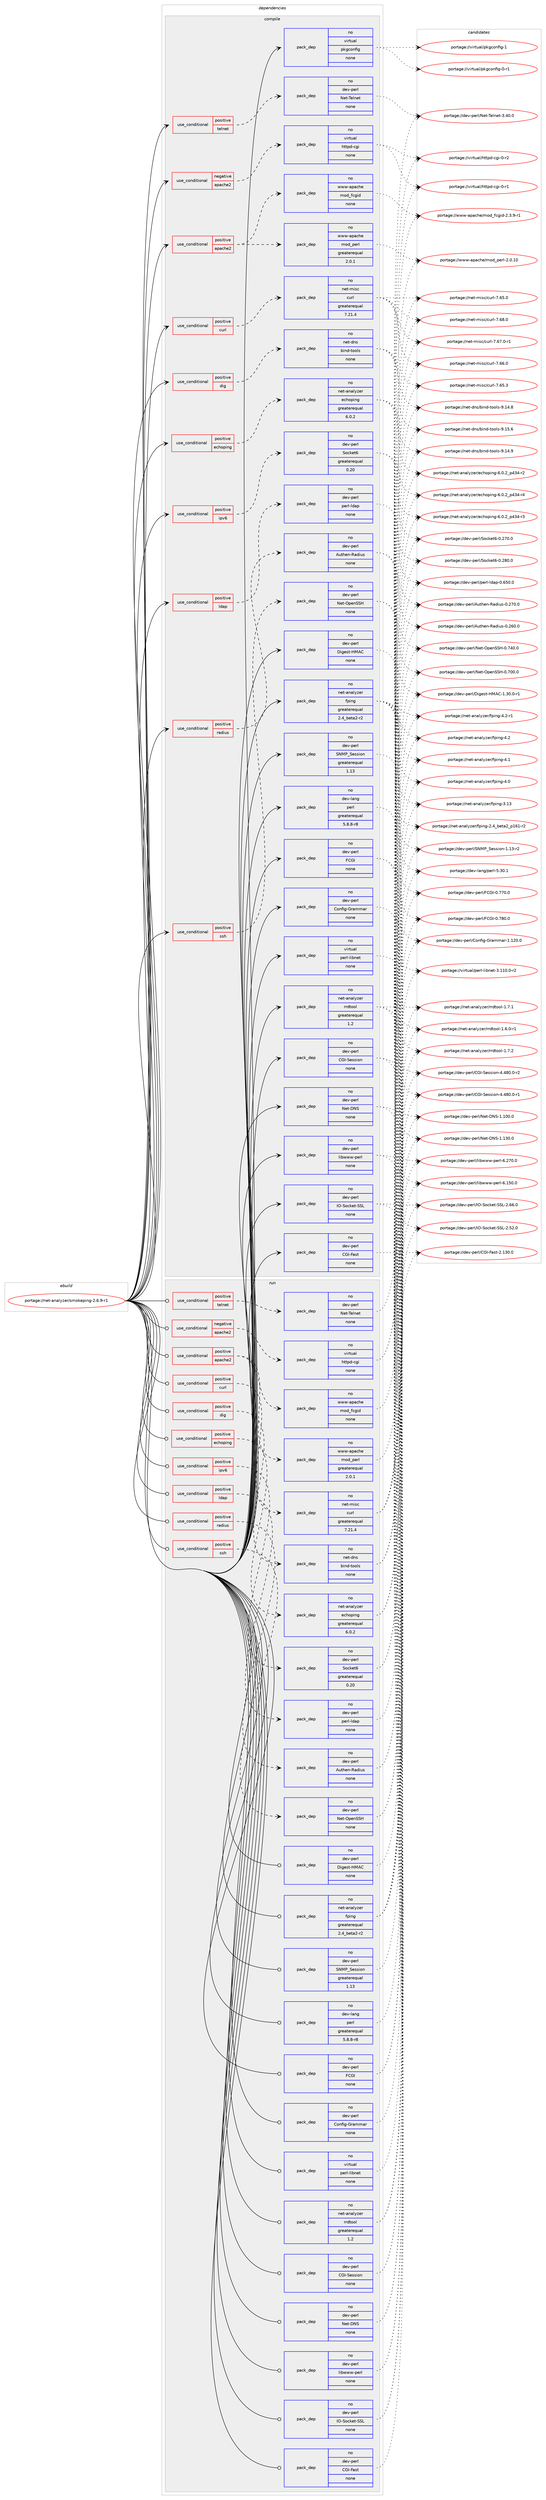 digraph prolog {

# *************
# Graph options
# *************

newrank=true;
concentrate=true;
compound=true;
graph [rankdir=LR,fontname=Helvetica,fontsize=10,ranksep=1.5];#, ranksep=2.5, nodesep=0.2];
edge  [arrowhead=vee];
node  [fontname=Helvetica,fontsize=10];

# **********
# The ebuild
# **********

subgraph cluster_leftcol {
color=gray;
rank=same;
label=<<i>ebuild</i>>;
id [label="portage://net-analyzer/smokeping-2.6.9-r1", color=red, width=4, href="../net-analyzer/smokeping-2.6.9-r1.svg"];
}

# ****************
# The dependencies
# ****************

subgraph cluster_midcol {
color=gray;
label=<<i>dependencies</i>>;
subgraph cluster_compile {
fillcolor="#eeeeee";
style=filled;
label=<<i>compile</i>>;
subgraph cond34730 {
dependency154656 [label=<<TABLE BORDER="0" CELLBORDER="1" CELLSPACING="0" CELLPADDING="4"><TR><TD ROWSPAN="3" CELLPADDING="10">use_conditional</TD></TR><TR><TD>negative</TD></TR><TR><TD>apache2</TD></TR></TABLE>>, shape=none, color=red];
subgraph pack117420 {
dependency154657 [label=<<TABLE BORDER="0" CELLBORDER="1" CELLSPACING="0" CELLPADDING="4" WIDTH="220"><TR><TD ROWSPAN="6" CELLPADDING="30">pack_dep</TD></TR><TR><TD WIDTH="110">no</TD></TR><TR><TD>virtual</TD></TR><TR><TD>httpd-cgi</TD></TR><TR><TD>none</TD></TR><TR><TD></TD></TR></TABLE>>, shape=none, color=blue];
}
dependency154656:e -> dependency154657:w [weight=20,style="dashed",arrowhead="vee"];
}
id:e -> dependency154656:w [weight=20,style="solid",arrowhead="vee"];
subgraph cond34731 {
dependency154658 [label=<<TABLE BORDER="0" CELLBORDER="1" CELLSPACING="0" CELLPADDING="4"><TR><TD ROWSPAN="3" CELLPADDING="10">use_conditional</TD></TR><TR><TD>positive</TD></TR><TR><TD>apache2</TD></TR></TABLE>>, shape=none, color=red];
subgraph pack117421 {
dependency154659 [label=<<TABLE BORDER="0" CELLBORDER="1" CELLSPACING="0" CELLPADDING="4" WIDTH="220"><TR><TD ROWSPAN="6" CELLPADDING="30">pack_dep</TD></TR><TR><TD WIDTH="110">no</TD></TR><TR><TD>www-apache</TD></TR><TR><TD>mod_perl</TD></TR><TR><TD>greaterequal</TD></TR><TR><TD>2.0.1</TD></TR></TABLE>>, shape=none, color=blue];
}
dependency154658:e -> dependency154659:w [weight=20,style="dashed",arrowhead="vee"];
subgraph pack117422 {
dependency154660 [label=<<TABLE BORDER="0" CELLBORDER="1" CELLSPACING="0" CELLPADDING="4" WIDTH="220"><TR><TD ROWSPAN="6" CELLPADDING="30">pack_dep</TD></TR><TR><TD WIDTH="110">no</TD></TR><TR><TD>www-apache</TD></TR><TR><TD>mod_fcgid</TD></TR><TR><TD>none</TD></TR><TR><TD></TD></TR></TABLE>>, shape=none, color=blue];
}
dependency154658:e -> dependency154660:w [weight=20,style="dashed",arrowhead="vee"];
}
id:e -> dependency154658:w [weight=20,style="solid",arrowhead="vee"];
subgraph cond34732 {
dependency154661 [label=<<TABLE BORDER="0" CELLBORDER="1" CELLSPACING="0" CELLPADDING="4"><TR><TD ROWSPAN="3" CELLPADDING="10">use_conditional</TD></TR><TR><TD>positive</TD></TR><TR><TD>curl</TD></TR></TABLE>>, shape=none, color=red];
subgraph pack117423 {
dependency154662 [label=<<TABLE BORDER="0" CELLBORDER="1" CELLSPACING="0" CELLPADDING="4" WIDTH="220"><TR><TD ROWSPAN="6" CELLPADDING="30">pack_dep</TD></TR><TR><TD WIDTH="110">no</TD></TR><TR><TD>net-misc</TD></TR><TR><TD>curl</TD></TR><TR><TD>greaterequal</TD></TR><TR><TD>7.21.4</TD></TR></TABLE>>, shape=none, color=blue];
}
dependency154661:e -> dependency154662:w [weight=20,style="dashed",arrowhead="vee"];
}
id:e -> dependency154661:w [weight=20,style="solid",arrowhead="vee"];
subgraph cond34733 {
dependency154663 [label=<<TABLE BORDER="0" CELLBORDER="1" CELLSPACING="0" CELLPADDING="4"><TR><TD ROWSPAN="3" CELLPADDING="10">use_conditional</TD></TR><TR><TD>positive</TD></TR><TR><TD>dig</TD></TR></TABLE>>, shape=none, color=red];
subgraph pack117424 {
dependency154664 [label=<<TABLE BORDER="0" CELLBORDER="1" CELLSPACING="0" CELLPADDING="4" WIDTH="220"><TR><TD ROWSPAN="6" CELLPADDING="30">pack_dep</TD></TR><TR><TD WIDTH="110">no</TD></TR><TR><TD>net-dns</TD></TR><TR><TD>bind-tools</TD></TR><TR><TD>none</TD></TR><TR><TD></TD></TR></TABLE>>, shape=none, color=blue];
}
dependency154663:e -> dependency154664:w [weight=20,style="dashed",arrowhead="vee"];
}
id:e -> dependency154663:w [weight=20,style="solid",arrowhead="vee"];
subgraph cond34734 {
dependency154665 [label=<<TABLE BORDER="0" CELLBORDER="1" CELLSPACING="0" CELLPADDING="4"><TR><TD ROWSPAN="3" CELLPADDING="10">use_conditional</TD></TR><TR><TD>positive</TD></TR><TR><TD>echoping</TD></TR></TABLE>>, shape=none, color=red];
subgraph pack117425 {
dependency154666 [label=<<TABLE BORDER="0" CELLBORDER="1" CELLSPACING="0" CELLPADDING="4" WIDTH="220"><TR><TD ROWSPAN="6" CELLPADDING="30">pack_dep</TD></TR><TR><TD WIDTH="110">no</TD></TR><TR><TD>net-analyzer</TD></TR><TR><TD>echoping</TD></TR><TR><TD>greaterequal</TD></TR><TR><TD>6.0.2</TD></TR></TABLE>>, shape=none, color=blue];
}
dependency154665:e -> dependency154666:w [weight=20,style="dashed",arrowhead="vee"];
}
id:e -> dependency154665:w [weight=20,style="solid",arrowhead="vee"];
subgraph cond34735 {
dependency154667 [label=<<TABLE BORDER="0" CELLBORDER="1" CELLSPACING="0" CELLPADDING="4"><TR><TD ROWSPAN="3" CELLPADDING="10">use_conditional</TD></TR><TR><TD>positive</TD></TR><TR><TD>ipv6</TD></TR></TABLE>>, shape=none, color=red];
subgraph pack117426 {
dependency154668 [label=<<TABLE BORDER="0" CELLBORDER="1" CELLSPACING="0" CELLPADDING="4" WIDTH="220"><TR><TD ROWSPAN="6" CELLPADDING="30">pack_dep</TD></TR><TR><TD WIDTH="110">no</TD></TR><TR><TD>dev-perl</TD></TR><TR><TD>Socket6</TD></TR><TR><TD>greaterequal</TD></TR><TR><TD>0.20</TD></TR></TABLE>>, shape=none, color=blue];
}
dependency154667:e -> dependency154668:w [weight=20,style="dashed",arrowhead="vee"];
}
id:e -> dependency154667:w [weight=20,style="solid",arrowhead="vee"];
subgraph cond34736 {
dependency154669 [label=<<TABLE BORDER="0" CELLBORDER="1" CELLSPACING="0" CELLPADDING="4"><TR><TD ROWSPAN="3" CELLPADDING="10">use_conditional</TD></TR><TR><TD>positive</TD></TR><TR><TD>ldap</TD></TR></TABLE>>, shape=none, color=red];
subgraph pack117427 {
dependency154670 [label=<<TABLE BORDER="0" CELLBORDER="1" CELLSPACING="0" CELLPADDING="4" WIDTH="220"><TR><TD ROWSPAN="6" CELLPADDING="30">pack_dep</TD></TR><TR><TD WIDTH="110">no</TD></TR><TR><TD>dev-perl</TD></TR><TR><TD>perl-ldap</TD></TR><TR><TD>none</TD></TR><TR><TD></TD></TR></TABLE>>, shape=none, color=blue];
}
dependency154669:e -> dependency154670:w [weight=20,style="dashed",arrowhead="vee"];
}
id:e -> dependency154669:w [weight=20,style="solid",arrowhead="vee"];
subgraph cond34737 {
dependency154671 [label=<<TABLE BORDER="0" CELLBORDER="1" CELLSPACING="0" CELLPADDING="4"><TR><TD ROWSPAN="3" CELLPADDING="10">use_conditional</TD></TR><TR><TD>positive</TD></TR><TR><TD>radius</TD></TR></TABLE>>, shape=none, color=red];
subgraph pack117428 {
dependency154672 [label=<<TABLE BORDER="0" CELLBORDER="1" CELLSPACING="0" CELLPADDING="4" WIDTH="220"><TR><TD ROWSPAN="6" CELLPADDING="30">pack_dep</TD></TR><TR><TD WIDTH="110">no</TD></TR><TR><TD>dev-perl</TD></TR><TR><TD>Authen-Radius</TD></TR><TR><TD>none</TD></TR><TR><TD></TD></TR></TABLE>>, shape=none, color=blue];
}
dependency154671:e -> dependency154672:w [weight=20,style="dashed",arrowhead="vee"];
}
id:e -> dependency154671:w [weight=20,style="solid",arrowhead="vee"];
subgraph cond34738 {
dependency154673 [label=<<TABLE BORDER="0" CELLBORDER="1" CELLSPACING="0" CELLPADDING="4"><TR><TD ROWSPAN="3" CELLPADDING="10">use_conditional</TD></TR><TR><TD>positive</TD></TR><TR><TD>ssh</TD></TR></TABLE>>, shape=none, color=red];
subgraph pack117429 {
dependency154674 [label=<<TABLE BORDER="0" CELLBORDER="1" CELLSPACING="0" CELLPADDING="4" WIDTH="220"><TR><TD ROWSPAN="6" CELLPADDING="30">pack_dep</TD></TR><TR><TD WIDTH="110">no</TD></TR><TR><TD>dev-perl</TD></TR><TR><TD>Net-OpenSSH</TD></TR><TR><TD>none</TD></TR><TR><TD></TD></TR></TABLE>>, shape=none, color=blue];
}
dependency154673:e -> dependency154674:w [weight=20,style="dashed",arrowhead="vee"];
}
id:e -> dependency154673:w [weight=20,style="solid",arrowhead="vee"];
subgraph cond34739 {
dependency154675 [label=<<TABLE BORDER="0" CELLBORDER="1" CELLSPACING="0" CELLPADDING="4"><TR><TD ROWSPAN="3" CELLPADDING="10">use_conditional</TD></TR><TR><TD>positive</TD></TR><TR><TD>telnet</TD></TR></TABLE>>, shape=none, color=red];
subgraph pack117430 {
dependency154676 [label=<<TABLE BORDER="0" CELLBORDER="1" CELLSPACING="0" CELLPADDING="4" WIDTH="220"><TR><TD ROWSPAN="6" CELLPADDING="30">pack_dep</TD></TR><TR><TD WIDTH="110">no</TD></TR><TR><TD>dev-perl</TD></TR><TR><TD>Net-Telnet</TD></TR><TR><TD>none</TD></TR><TR><TD></TD></TR></TABLE>>, shape=none, color=blue];
}
dependency154675:e -> dependency154676:w [weight=20,style="dashed",arrowhead="vee"];
}
id:e -> dependency154675:w [weight=20,style="solid",arrowhead="vee"];
subgraph pack117431 {
dependency154677 [label=<<TABLE BORDER="0" CELLBORDER="1" CELLSPACING="0" CELLPADDING="4" WIDTH="220"><TR><TD ROWSPAN="6" CELLPADDING="30">pack_dep</TD></TR><TR><TD WIDTH="110">no</TD></TR><TR><TD>dev-lang</TD></TR><TR><TD>perl</TD></TR><TR><TD>greaterequal</TD></TR><TR><TD>5.8.8-r8</TD></TR></TABLE>>, shape=none, color=blue];
}
id:e -> dependency154677:w [weight=20,style="solid",arrowhead="vee"];
subgraph pack117432 {
dependency154678 [label=<<TABLE BORDER="0" CELLBORDER="1" CELLSPACING="0" CELLPADDING="4" WIDTH="220"><TR><TD ROWSPAN="6" CELLPADDING="30">pack_dep</TD></TR><TR><TD WIDTH="110">no</TD></TR><TR><TD>dev-perl</TD></TR><TR><TD>CGI-Fast</TD></TR><TR><TD>none</TD></TR><TR><TD></TD></TR></TABLE>>, shape=none, color=blue];
}
id:e -> dependency154678:w [weight=20,style="solid",arrowhead="vee"];
subgraph pack117433 {
dependency154679 [label=<<TABLE BORDER="0" CELLBORDER="1" CELLSPACING="0" CELLPADDING="4" WIDTH="220"><TR><TD ROWSPAN="6" CELLPADDING="30">pack_dep</TD></TR><TR><TD WIDTH="110">no</TD></TR><TR><TD>dev-perl</TD></TR><TR><TD>CGI-Session</TD></TR><TR><TD>none</TD></TR><TR><TD></TD></TR></TABLE>>, shape=none, color=blue];
}
id:e -> dependency154679:w [weight=20,style="solid",arrowhead="vee"];
subgraph pack117434 {
dependency154680 [label=<<TABLE BORDER="0" CELLBORDER="1" CELLSPACING="0" CELLPADDING="4" WIDTH="220"><TR><TD ROWSPAN="6" CELLPADDING="30">pack_dep</TD></TR><TR><TD WIDTH="110">no</TD></TR><TR><TD>dev-perl</TD></TR><TR><TD>Config-Grammar</TD></TR><TR><TD>none</TD></TR><TR><TD></TD></TR></TABLE>>, shape=none, color=blue];
}
id:e -> dependency154680:w [weight=20,style="solid",arrowhead="vee"];
subgraph pack117435 {
dependency154681 [label=<<TABLE BORDER="0" CELLBORDER="1" CELLSPACING="0" CELLPADDING="4" WIDTH="220"><TR><TD ROWSPAN="6" CELLPADDING="30">pack_dep</TD></TR><TR><TD WIDTH="110">no</TD></TR><TR><TD>dev-perl</TD></TR><TR><TD>Digest-HMAC</TD></TR><TR><TD>none</TD></TR><TR><TD></TD></TR></TABLE>>, shape=none, color=blue];
}
id:e -> dependency154681:w [weight=20,style="solid",arrowhead="vee"];
subgraph pack117436 {
dependency154682 [label=<<TABLE BORDER="0" CELLBORDER="1" CELLSPACING="0" CELLPADDING="4" WIDTH="220"><TR><TD ROWSPAN="6" CELLPADDING="30">pack_dep</TD></TR><TR><TD WIDTH="110">no</TD></TR><TR><TD>dev-perl</TD></TR><TR><TD>FCGI</TD></TR><TR><TD>none</TD></TR><TR><TD></TD></TR></TABLE>>, shape=none, color=blue];
}
id:e -> dependency154682:w [weight=20,style="solid",arrowhead="vee"];
subgraph pack117437 {
dependency154683 [label=<<TABLE BORDER="0" CELLBORDER="1" CELLSPACING="0" CELLPADDING="4" WIDTH="220"><TR><TD ROWSPAN="6" CELLPADDING="30">pack_dep</TD></TR><TR><TD WIDTH="110">no</TD></TR><TR><TD>dev-perl</TD></TR><TR><TD>IO-Socket-SSL</TD></TR><TR><TD>none</TD></TR><TR><TD></TD></TR></TABLE>>, shape=none, color=blue];
}
id:e -> dependency154683:w [weight=20,style="solid",arrowhead="vee"];
subgraph pack117438 {
dependency154684 [label=<<TABLE BORDER="0" CELLBORDER="1" CELLSPACING="0" CELLPADDING="4" WIDTH="220"><TR><TD ROWSPAN="6" CELLPADDING="30">pack_dep</TD></TR><TR><TD WIDTH="110">no</TD></TR><TR><TD>dev-perl</TD></TR><TR><TD>Net-DNS</TD></TR><TR><TD>none</TD></TR><TR><TD></TD></TR></TABLE>>, shape=none, color=blue];
}
id:e -> dependency154684:w [weight=20,style="solid",arrowhead="vee"];
subgraph pack117439 {
dependency154685 [label=<<TABLE BORDER="0" CELLBORDER="1" CELLSPACING="0" CELLPADDING="4" WIDTH="220"><TR><TD ROWSPAN="6" CELLPADDING="30">pack_dep</TD></TR><TR><TD WIDTH="110">no</TD></TR><TR><TD>dev-perl</TD></TR><TR><TD>SNMP_Session</TD></TR><TR><TD>greaterequal</TD></TR><TR><TD>1.13</TD></TR></TABLE>>, shape=none, color=blue];
}
id:e -> dependency154685:w [weight=20,style="solid",arrowhead="vee"];
subgraph pack117440 {
dependency154686 [label=<<TABLE BORDER="0" CELLBORDER="1" CELLSPACING="0" CELLPADDING="4" WIDTH="220"><TR><TD ROWSPAN="6" CELLPADDING="30">pack_dep</TD></TR><TR><TD WIDTH="110">no</TD></TR><TR><TD>dev-perl</TD></TR><TR><TD>libwww-perl</TD></TR><TR><TD>none</TD></TR><TR><TD></TD></TR></TABLE>>, shape=none, color=blue];
}
id:e -> dependency154686:w [weight=20,style="solid",arrowhead="vee"];
subgraph pack117441 {
dependency154687 [label=<<TABLE BORDER="0" CELLBORDER="1" CELLSPACING="0" CELLPADDING="4" WIDTH="220"><TR><TD ROWSPAN="6" CELLPADDING="30">pack_dep</TD></TR><TR><TD WIDTH="110">no</TD></TR><TR><TD>net-analyzer</TD></TR><TR><TD>fping</TD></TR><TR><TD>greaterequal</TD></TR><TR><TD>2.4_beta2-r2</TD></TR></TABLE>>, shape=none, color=blue];
}
id:e -> dependency154687:w [weight=20,style="solid",arrowhead="vee"];
subgraph pack117442 {
dependency154688 [label=<<TABLE BORDER="0" CELLBORDER="1" CELLSPACING="0" CELLPADDING="4" WIDTH="220"><TR><TD ROWSPAN="6" CELLPADDING="30">pack_dep</TD></TR><TR><TD WIDTH="110">no</TD></TR><TR><TD>net-analyzer</TD></TR><TR><TD>rrdtool</TD></TR><TR><TD>greaterequal</TD></TR><TR><TD>1.2</TD></TR></TABLE>>, shape=none, color=blue];
}
id:e -> dependency154688:w [weight=20,style="solid",arrowhead="vee"];
subgraph pack117443 {
dependency154689 [label=<<TABLE BORDER="0" CELLBORDER="1" CELLSPACING="0" CELLPADDING="4" WIDTH="220"><TR><TD ROWSPAN="6" CELLPADDING="30">pack_dep</TD></TR><TR><TD WIDTH="110">no</TD></TR><TR><TD>virtual</TD></TR><TR><TD>perl-libnet</TD></TR><TR><TD>none</TD></TR><TR><TD></TD></TR></TABLE>>, shape=none, color=blue];
}
id:e -> dependency154689:w [weight=20,style="solid",arrowhead="vee"];
subgraph pack117444 {
dependency154690 [label=<<TABLE BORDER="0" CELLBORDER="1" CELLSPACING="0" CELLPADDING="4" WIDTH="220"><TR><TD ROWSPAN="6" CELLPADDING="30">pack_dep</TD></TR><TR><TD WIDTH="110">no</TD></TR><TR><TD>virtual</TD></TR><TR><TD>pkgconfig</TD></TR><TR><TD>none</TD></TR><TR><TD></TD></TR></TABLE>>, shape=none, color=blue];
}
id:e -> dependency154690:w [weight=20,style="solid",arrowhead="vee"];
}
subgraph cluster_compileandrun {
fillcolor="#eeeeee";
style=filled;
label=<<i>compile and run</i>>;
}
subgraph cluster_run {
fillcolor="#eeeeee";
style=filled;
label=<<i>run</i>>;
subgraph cond34740 {
dependency154691 [label=<<TABLE BORDER="0" CELLBORDER="1" CELLSPACING="0" CELLPADDING="4"><TR><TD ROWSPAN="3" CELLPADDING="10">use_conditional</TD></TR><TR><TD>negative</TD></TR><TR><TD>apache2</TD></TR></TABLE>>, shape=none, color=red];
subgraph pack117445 {
dependency154692 [label=<<TABLE BORDER="0" CELLBORDER="1" CELLSPACING="0" CELLPADDING="4" WIDTH="220"><TR><TD ROWSPAN="6" CELLPADDING="30">pack_dep</TD></TR><TR><TD WIDTH="110">no</TD></TR><TR><TD>virtual</TD></TR><TR><TD>httpd-cgi</TD></TR><TR><TD>none</TD></TR><TR><TD></TD></TR></TABLE>>, shape=none, color=blue];
}
dependency154691:e -> dependency154692:w [weight=20,style="dashed",arrowhead="vee"];
}
id:e -> dependency154691:w [weight=20,style="solid",arrowhead="odot"];
subgraph cond34741 {
dependency154693 [label=<<TABLE BORDER="0" CELLBORDER="1" CELLSPACING="0" CELLPADDING="4"><TR><TD ROWSPAN="3" CELLPADDING="10">use_conditional</TD></TR><TR><TD>positive</TD></TR><TR><TD>apache2</TD></TR></TABLE>>, shape=none, color=red];
subgraph pack117446 {
dependency154694 [label=<<TABLE BORDER="0" CELLBORDER="1" CELLSPACING="0" CELLPADDING="4" WIDTH="220"><TR><TD ROWSPAN="6" CELLPADDING="30">pack_dep</TD></TR><TR><TD WIDTH="110">no</TD></TR><TR><TD>www-apache</TD></TR><TR><TD>mod_perl</TD></TR><TR><TD>greaterequal</TD></TR><TR><TD>2.0.1</TD></TR></TABLE>>, shape=none, color=blue];
}
dependency154693:e -> dependency154694:w [weight=20,style="dashed",arrowhead="vee"];
subgraph pack117447 {
dependency154695 [label=<<TABLE BORDER="0" CELLBORDER="1" CELLSPACING="0" CELLPADDING="4" WIDTH="220"><TR><TD ROWSPAN="6" CELLPADDING="30">pack_dep</TD></TR><TR><TD WIDTH="110">no</TD></TR><TR><TD>www-apache</TD></TR><TR><TD>mod_fcgid</TD></TR><TR><TD>none</TD></TR><TR><TD></TD></TR></TABLE>>, shape=none, color=blue];
}
dependency154693:e -> dependency154695:w [weight=20,style="dashed",arrowhead="vee"];
}
id:e -> dependency154693:w [weight=20,style="solid",arrowhead="odot"];
subgraph cond34742 {
dependency154696 [label=<<TABLE BORDER="0" CELLBORDER="1" CELLSPACING="0" CELLPADDING="4"><TR><TD ROWSPAN="3" CELLPADDING="10">use_conditional</TD></TR><TR><TD>positive</TD></TR><TR><TD>curl</TD></TR></TABLE>>, shape=none, color=red];
subgraph pack117448 {
dependency154697 [label=<<TABLE BORDER="0" CELLBORDER="1" CELLSPACING="0" CELLPADDING="4" WIDTH="220"><TR><TD ROWSPAN="6" CELLPADDING="30">pack_dep</TD></TR><TR><TD WIDTH="110">no</TD></TR><TR><TD>net-misc</TD></TR><TR><TD>curl</TD></TR><TR><TD>greaterequal</TD></TR><TR><TD>7.21.4</TD></TR></TABLE>>, shape=none, color=blue];
}
dependency154696:e -> dependency154697:w [weight=20,style="dashed",arrowhead="vee"];
}
id:e -> dependency154696:w [weight=20,style="solid",arrowhead="odot"];
subgraph cond34743 {
dependency154698 [label=<<TABLE BORDER="0" CELLBORDER="1" CELLSPACING="0" CELLPADDING="4"><TR><TD ROWSPAN="3" CELLPADDING="10">use_conditional</TD></TR><TR><TD>positive</TD></TR><TR><TD>dig</TD></TR></TABLE>>, shape=none, color=red];
subgraph pack117449 {
dependency154699 [label=<<TABLE BORDER="0" CELLBORDER="1" CELLSPACING="0" CELLPADDING="4" WIDTH="220"><TR><TD ROWSPAN="6" CELLPADDING="30">pack_dep</TD></TR><TR><TD WIDTH="110">no</TD></TR><TR><TD>net-dns</TD></TR><TR><TD>bind-tools</TD></TR><TR><TD>none</TD></TR><TR><TD></TD></TR></TABLE>>, shape=none, color=blue];
}
dependency154698:e -> dependency154699:w [weight=20,style="dashed",arrowhead="vee"];
}
id:e -> dependency154698:w [weight=20,style="solid",arrowhead="odot"];
subgraph cond34744 {
dependency154700 [label=<<TABLE BORDER="0" CELLBORDER="1" CELLSPACING="0" CELLPADDING="4"><TR><TD ROWSPAN="3" CELLPADDING="10">use_conditional</TD></TR><TR><TD>positive</TD></TR><TR><TD>echoping</TD></TR></TABLE>>, shape=none, color=red];
subgraph pack117450 {
dependency154701 [label=<<TABLE BORDER="0" CELLBORDER="1" CELLSPACING="0" CELLPADDING="4" WIDTH="220"><TR><TD ROWSPAN="6" CELLPADDING="30">pack_dep</TD></TR><TR><TD WIDTH="110">no</TD></TR><TR><TD>net-analyzer</TD></TR><TR><TD>echoping</TD></TR><TR><TD>greaterequal</TD></TR><TR><TD>6.0.2</TD></TR></TABLE>>, shape=none, color=blue];
}
dependency154700:e -> dependency154701:w [weight=20,style="dashed",arrowhead="vee"];
}
id:e -> dependency154700:w [weight=20,style="solid",arrowhead="odot"];
subgraph cond34745 {
dependency154702 [label=<<TABLE BORDER="0" CELLBORDER="1" CELLSPACING="0" CELLPADDING="4"><TR><TD ROWSPAN="3" CELLPADDING="10">use_conditional</TD></TR><TR><TD>positive</TD></TR><TR><TD>ipv6</TD></TR></TABLE>>, shape=none, color=red];
subgraph pack117451 {
dependency154703 [label=<<TABLE BORDER="0" CELLBORDER="1" CELLSPACING="0" CELLPADDING="4" WIDTH="220"><TR><TD ROWSPAN="6" CELLPADDING="30">pack_dep</TD></TR><TR><TD WIDTH="110">no</TD></TR><TR><TD>dev-perl</TD></TR><TR><TD>Socket6</TD></TR><TR><TD>greaterequal</TD></TR><TR><TD>0.20</TD></TR></TABLE>>, shape=none, color=blue];
}
dependency154702:e -> dependency154703:w [weight=20,style="dashed",arrowhead="vee"];
}
id:e -> dependency154702:w [weight=20,style="solid",arrowhead="odot"];
subgraph cond34746 {
dependency154704 [label=<<TABLE BORDER="0" CELLBORDER="1" CELLSPACING="0" CELLPADDING="4"><TR><TD ROWSPAN="3" CELLPADDING="10">use_conditional</TD></TR><TR><TD>positive</TD></TR><TR><TD>ldap</TD></TR></TABLE>>, shape=none, color=red];
subgraph pack117452 {
dependency154705 [label=<<TABLE BORDER="0" CELLBORDER="1" CELLSPACING="0" CELLPADDING="4" WIDTH="220"><TR><TD ROWSPAN="6" CELLPADDING="30">pack_dep</TD></TR><TR><TD WIDTH="110">no</TD></TR><TR><TD>dev-perl</TD></TR><TR><TD>perl-ldap</TD></TR><TR><TD>none</TD></TR><TR><TD></TD></TR></TABLE>>, shape=none, color=blue];
}
dependency154704:e -> dependency154705:w [weight=20,style="dashed",arrowhead="vee"];
}
id:e -> dependency154704:w [weight=20,style="solid",arrowhead="odot"];
subgraph cond34747 {
dependency154706 [label=<<TABLE BORDER="0" CELLBORDER="1" CELLSPACING="0" CELLPADDING="4"><TR><TD ROWSPAN="3" CELLPADDING="10">use_conditional</TD></TR><TR><TD>positive</TD></TR><TR><TD>radius</TD></TR></TABLE>>, shape=none, color=red];
subgraph pack117453 {
dependency154707 [label=<<TABLE BORDER="0" CELLBORDER="1" CELLSPACING="0" CELLPADDING="4" WIDTH="220"><TR><TD ROWSPAN="6" CELLPADDING="30">pack_dep</TD></TR><TR><TD WIDTH="110">no</TD></TR><TR><TD>dev-perl</TD></TR><TR><TD>Authen-Radius</TD></TR><TR><TD>none</TD></TR><TR><TD></TD></TR></TABLE>>, shape=none, color=blue];
}
dependency154706:e -> dependency154707:w [weight=20,style="dashed",arrowhead="vee"];
}
id:e -> dependency154706:w [weight=20,style="solid",arrowhead="odot"];
subgraph cond34748 {
dependency154708 [label=<<TABLE BORDER="0" CELLBORDER="1" CELLSPACING="0" CELLPADDING="4"><TR><TD ROWSPAN="3" CELLPADDING="10">use_conditional</TD></TR><TR><TD>positive</TD></TR><TR><TD>ssh</TD></TR></TABLE>>, shape=none, color=red];
subgraph pack117454 {
dependency154709 [label=<<TABLE BORDER="0" CELLBORDER="1" CELLSPACING="0" CELLPADDING="4" WIDTH="220"><TR><TD ROWSPAN="6" CELLPADDING="30">pack_dep</TD></TR><TR><TD WIDTH="110">no</TD></TR><TR><TD>dev-perl</TD></TR><TR><TD>Net-OpenSSH</TD></TR><TR><TD>none</TD></TR><TR><TD></TD></TR></TABLE>>, shape=none, color=blue];
}
dependency154708:e -> dependency154709:w [weight=20,style="dashed",arrowhead="vee"];
}
id:e -> dependency154708:w [weight=20,style="solid",arrowhead="odot"];
subgraph cond34749 {
dependency154710 [label=<<TABLE BORDER="0" CELLBORDER="1" CELLSPACING="0" CELLPADDING="4"><TR><TD ROWSPAN="3" CELLPADDING="10">use_conditional</TD></TR><TR><TD>positive</TD></TR><TR><TD>telnet</TD></TR></TABLE>>, shape=none, color=red];
subgraph pack117455 {
dependency154711 [label=<<TABLE BORDER="0" CELLBORDER="1" CELLSPACING="0" CELLPADDING="4" WIDTH="220"><TR><TD ROWSPAN="6" CELLPADDING="30">pack_dep</TD></TR><TR><TD WIDTH="110">no</TD></TR><TR><TD>dev-perl</TD></TR><TR><TD>Net-Telnet</TD></TR><TR><TD>none</TD></TR><TR><TD></TD></TR></TABLE>>, shape=none, color=blue];
}
dependency154710:e -> dependency154711:w [weight=20,style="dashed",arrowhead="vee"];
}
id:e -> dependency154710:w [weight=20,style="solid",arrowhead="odot"];
subgraph pack117456 {
dependency154712 [label=<<TABLE BORDER="0" CELLBORDER="1" CELLSPACING="0" CELLPADDING="4" WIDTH="220"><TR><TD ROWSPAN="6" CELLPADDING="30">pack_dep</TD></TR><TR><TD WIDTH="110">no</TD></TR><TR><TD>dev-lang</TD></TR><TR><TD>perl</TD></TR><TR><TD>greaterequal</TD></TR><TR><TD>5.8.8-r8</TD></TR></TABLE>>, shape=none, color=blue];
}
id:e -> dependency154712:w [weight=20,style="solid",arrowhead="odot"];
subgraph pack117457 {
dependency154713 [label=<<TABLE BORDER="0" CELLBORDER="1" CELLSPACING="0" CELLPADDING="4" WIDTH="220"><TR><TD ROWSPAN="6" CELLPADDING="30">pack_dep</TD></TR><TR><TD WIDTH="110">no</TD></TR><TR><TD>dev-perl</TD></TR><TR><TD>CGI-Fast</TD></TR><TR><TD>none</TD></TR><TR><TD></TD></TR></TABLE>>, shape=none, color=blue];
}
id:e -> dependency154713:w [weight=20,style="solid",arrowhead="odot"];
subgraph pack117458 {
dependency154714 [label=<<TABLE BORDER="0" CELLBORDER="1" CELLSPACING="0" CELLPADDING="4" WIDTH="220"><TR><TD ROWSPAN="6" CELLPADDING="30">pack_dep</TD></TR><TR><TD WIDTH="110">no</TD></TR><TR><TD>dev-perl</TD></TR><TR><TD>CGI-Session</TD></TR><TR><TD>none</TD></TR><TR><TD></TD></TR></TABLE>>, shape=none, color=blue];
}
id:e -> dependency154714:w [weight=20,style="solid",arrowhead="odot"];
subgraph pack117459 {
dependency154715 [label=<<TABLE BORDER="0" CELLBORDER="1" CELLSPACING="0" CELLPADDING="4" WIDTH="220"><TR><TD ROWSPAN="6" CELLPADDING="30">pack_dep</TD></TR><TR><TD WIDTH="110">no</TD></TR><TR><TD>dev-perl</TD></TR><TR><TD>Config-Grammar</TD></TR><TR><TD>none</TD></TR><TR><TD></TD></TR></TABLE>>, shape=none, color=blue];
}
id:e -> dependency154715:w [weight=20,style="solid",arrowhead="odot"];
subgraph pack117460 {
dependency154716 [label=<<TABLE BORDER="0" CELLBORDER="1" CELLSPACING="0" CELLPADDING="4" WIDTH="220"><TR><TD ROWSPAN="6" CELLPADDING="30">pack_dep</TD></TR><TR><TD WIDTH="110">no</TD></TR><TR><TD>dev-perl</TD></TR><TR><TD>Digest-HMAC</TD></TR><TR><TD>none</TD></TR><TR><TD></TD></TR></TABLE>>, shape=none, color=blue];
}
id:e -> dependency154716:w [weight=20,style="solid",arrowhead="odot"];
subgraph pack117461 {
dependency154717 [label=<<TABLE BORDER="0" CELLBORDER="1" CELLSPACING="0" CELLPADDING="4" WIDTH="220"><TR><TD ROWSPAN="6" CELLPADDING="30">pack_dep</TD></TR><TR><TD WIDTH="110">no</TD></TR><TR><TD>dev-perl</TD></TR><TR><TD>FCGI</TD></TR><TR><TD>none</TD></TR><TR><TD></TD></TR></TABLE>>, shape=none, color=blue];
}
id:e -> dependency154717:w [weight=20,style="solid",arrowhead="odot"];
subgraph pack117462 {
dependency154718 [label=<<TABLE BORDER="0" CELLBORDER="1" CELLSPACING="0" CELLPADDING="4" WIDTH="220"><TR><TD ROWSPAN="6" CELLPADDING="30">pack_dep</TD></TR><TR><TD WIDTH="110">no</TD></TR><TR><TD>dev-perl</TD></TR><TR><TD>IO-Socket-SSL</TD></TR><TR><TD>none</TD></TR><TR><TD></TD></TR></TABLE>>, shape=none, color=blue];
}
id:e -> dependency154718:w [weight=20,style="solid",arrowhead="odot"];
subgraph pack117463 {
dependency154719 [label=<<TABLE BORDER="0" CELLBORDER="1" CELLSPACING="0" CELLPADDING="4" WIDTH="220"><TR><TD ROWSPAN="6" CELLPADDING="30">pack_dep</TD></TR><TR><TD WIDTH="110">no</TD></TR><TR><TD>dev-perl</TD></TR><TR><TD>Net-DNS</TD></TR><TR><TD>none</TD></TR><TR><TD></TD></TR></TABLE>>, shape=none, color=blue];
}
id:e -> dependency154719:w [weight=20,style="solid",arrowhead="odot"];
subgraph pack117464 {
dependency154720 [label=<<TABLE BORDER="0" CELLBORDER="1" CELLSPACING="0" CELLPADDING="4" WIDTH="220"><TR><TD ROWSPAN="6" CELLPADDING="30">pack_dep</TD></TR><TR><TD WIDTH="110">no</TD></TR><TR><TD>dev-perl</TD></TR><TR><TD>SNMP_Session</TD></TR><TR><TD>greaterequal</TD></TR><TR><TD>1.13</TD></TR></TABLE>>, shape=none, color=blue];
}
id:e -> dependency154720:w [weight=20,style="solid",arrowhead="odot"];
subgraph pack117465 {
dependency154721 [label=<<TABLE BORDER="0" CELLBORDER="1" CELLSPACING="0" CELLPADDING="4" WIDTH="220"><TR><TD ROWSPAN="6" CELLPADDING="30">pack_dep</TD></TR><TR><TD WIDTH="110">no</TD></TR><TR><TD>dev-perl</TD></TR><TR><TD>libwww-perl</TD></TR><TR><TD>none</TD></TR><TR><TD></TD></TR></TABLE>>, shape=none, color=blue];
}
id:e -> dependency154721:w [weight=20,style="solid",arrowhead="odot"];
subgraph pack117466 {
dependency154722 [label=<<TABLE BORDER="0" CELLBORDER="1" CELLSPACING="0" CELLPADDING="4" WIDTH="220"><TR><TD ROWSPAN="6" CELLPADDING="30">pack_dep</TD></TR><TR><TD WIDTH="110">no</TD></TR><TR><TD>net-analyzer</TD></TR><TR><TD>fping</TD></TR><TR><TD>greaterequal</TD></TR><TR><TD>2.4_beta2-r2</TD></TR></TABLE>>, shape=none, color=blue];
}
id:e -> dependency154722:w [weight=20,style="solid",arrowhead="odot"];
subgraph pack117467 {
dependency154723 [label=<<TABLE BORDER="0" CELLBORDER="1" CELLSPACING="0" CELLPADDING="4" WIDTH="220"><TR><TD ROWSPAN="6" CELLPADDING="30">pack_dep</TD></TR><TR><TD WIDTH="110">no</TD></TR><TR><TD>net-analyzer</TD></TR><TR><TD>rrdtool</TD></TR><TR><TD>greaterequal</TD></TR><TR><TD>1.2</TD></TR></TABLE>>, shape=none, color=blue];
}
id:e -> dependency154723:w [weight=20,style="solid",arrowhead="odot"];
subgraph pack117468 {
dependency154724 [label=<<TABLE BORDER="0" CELLBORDER="1" CELLSPACING="0" CELLPADDING="4" WIDTH="220"><TR><TD ROWSPAN="6" CELLPADDING="30">pack_dep</TD></TR><TR><TD WIDTH="110">no</TD></TR><TR><TD>virtual</TD></TR><TR><TD>perl-libnet</TD></TR><TR><TD>none</TD></TR><TR><TD></TD></TR></TABLE>>, shape=none, color=blue];
}
id:e -> dependency154724:w [weight=20,style="solid",arrowhead="odot"];
}
}

# **************
# The candidates
# **************

subgraph cluster_choices {
rank=same;
color=gray;
label=<<i>candidates</i>>;

subgraph choice117420 {
color=black;
nodesep=1;
choice1181051141161179710847104116116112100459910310545484511450 [label="portage://virtual/httpd-cgi-0-r2", color=red, width=4,href="../virtual/httpd-cgi-0-r2.svg"];
choice1181051141161179710847104116116112100459910310545484511449 [label="portage://virtual/httpd-cgi-0-r1", color=red, width=4,href="../virtual/httpd-cgi-0-r1.svg"];
dependency154657:e -> choice1181051141161179710847104116116112100459910310545484511450:w [style=dotted,weight="100"];
dependency154657:e -> choice1181051141161179710847104116116112100459910310545484511449:w [style=dotted,weight="100"];
}
subgraph choice117421 {
color=black;
nodesep=1;
choice11911911945971129799104101471091111009511210111410845504648464948 [label="portage://www-apache/mod_perl-2.0.10", color=red, width=4,href="../www-apache/mod_perl-2.0.10.svg"];
dependency154659:e -> choice11911911945971129799104101471091111009511210111410845504648464948:w [style=dotted,weight="100"];
}
subgraph choice117422 {
color=black;
nodesep=1;
choice119119119459711297991041014710911110095102991031051004550465146574511449 [label="portage://www-apache/mod_fcgid-2.3.9-r1", color=red, width=4,href="../www-apache/mod_fcgid-2.3.9-r1.svg"];
dependency154660:e -> choice119119119459711297991041014710911110095102991031051004550465146574511449:w [style=dotted,weight="100"];
}
subgraph choice117423 {
color=black;
nodesep=1;
choice1101011164510910511599479911711410845554654564648 [label="portage://net-misc/curl-7.68.0", color=red, width=4,href="../net-misc/curl-7.68.0.svg"];
choice11010111645109105115994799117114108455546545546484511449 [label="portage://net-misc/curl-7.67.0-r1", color=red, width=4,href="../net-misc/curl-7.67.0-r1.svg"];
choice1101011164510910511599479911711410845554654544648 [label="portage://net-misc/curl-7.66.0", color=red, width=4,href="../net-misc/curl-7.66.0.svg"];
choice1101011164510910511599479911711410845554654534651 [label="portage://net-misc/curl-7.65.3", color=red, width=4,href="../net-misc/curl-7.65.3.svg"];
choice1101011164510910511599479911711410845554654534648 [label="portage://net-misc/curl-7.65.0", color=red, width=4,href="../net-misc/curl-7.65.0.svg"];
dependency154662:e -> choice1101011164510910511599479911711410845554654564648:w [style=dotted,weight="100"];
dependency154662:e -> choice11010111645109105115994799117114108455546545546484511449:w [style=dotted,weight="100"];
dependency154662:e -> choice1101011164510910511599479911711410845554654544648:w [style=dotted,weight="100"];
dependency154662:e -> choice1101011164510910511599479911711410845554654534651:w [style=dotted,weight="100"];
dependency154662:e -> choice1101011164510910511599479911711410845554654534648:w [style=dotted,weight="100"];
}
subgraph choice117424 {
color=black;
nodesep=1;
choice1101011164510011011547981051101004511611111110811545574649534654 [label="portage://net-dns/bind-tools-9.15.6", color=red, width=4,href="../net-dns/bind-tools-9.15.6.svg"];
choice1101011164510011011547981051101004511611111110811545574649524657 [label="portage://net-dns/bind-tools-9.14.9", color=red, width=4,href="../net-dns/bind-tools-9.14.9.svg"];
choice1101011164510011011547981051101004511611111110811545574649524656 [label="portage://net-dns/bind-tools-9.14.8", color=red, width=4,href="../net-dns/bind-tools-9.14.8.svg"];
dependency154664:e -> choice1101011164510011011547981051101004511611111110811545574649534654:w [style=dotted,weight="100"];
dependency154664:e -> choice1101011164510011011547981051101004511611111110811545574649524657:w [style=dotted,weight="100"];
dependency154664:e -> choice1101011164510011011547981051101004511611111110811545574649524656:w [style=dotted,weight="100"];
}
subgraph choice117425 {
color=black;
nodesep=1;
choice1101011164597110971081211221011144710199104111112105110103455446484650951125251524511452 [label="portage://net-analyzer/echoping-6.0.2_p434-r4", color=red, width=4,href="../net-analyzer/echoping-6.0.2_p434-r4.svg"];
choice1101011164597110971081211221011144710199104111112105110103455446484650951125251524511451 [label="portage://net-analyzer/echoping-6.0.2_p434-r3", color=red, width=4,href="../net-analyzer/echoping-6.0.2_p434-r3.svg"];
choice1101011164597110971081211221011144710199104111112105110103455446484650951125251524511450 [label="portage://net-analyzer/echoping-6.0.2_p434-r2", color=red, width=4,href="../net-analyzer/echoping-6.0.2_p434-r2.svg"];
dependency154666:e -> choice1101011164597110971081211221011144710199104111112105110103455446484650951125251524511452:w [style=dotted,weight="100"];
dependency154666:e -> choice1101011164597110971081211221011144710199104111112105110103455446484650951125251524511451:w [style=dotted,weight="100"];
dependency154666:e -> choice1101011164597110971081211221011144710199104111112105110103455446484650951125251524511450:w [style=dotted,weight="100"];
}
subgraph choice117426 {
color=black;
nodesep=1;
choice10010111845112101114108478311199107101116544548465056484648 [label="portage://dev-perl/Socket6-0.280.0", color=red, width=4,href="../dev-perl/Socket6-0.280.0.svg"];
choice10010111845112101114108478311199107101116544548465055484648 [label="portage://dev-perl/Socket6-0.270.0", color=red, width=4,href="../dev-perl/Socket6-0.270.0.svg"];
dependency154668:e -> choice10010111845112101114108478311199107101116544548465056484648:w [style=dotted,weight="100"];
dependency154668:e -> choice10010111845112101114108478311199107101116544548465055484648:w [style=dotted,weight="100"];
}
subgraph choice117427 {
color=black;
nodesep=1;
choice100101118451121011141084711210111410845108100971124548465453484648 [label="portage://dev-perl/perl-ldap-0.650.0", color=red, width=4,href="../dev-perl/perl-ldap-0.650.0.svg"];
dependency154670:e -> choice100101118451121011141084711210111410845108100971124548465453484648:w [style=dotted,weight="100"];
}
subgraph choice117428 {
color=black;
nodesep=1;
choice1001011184511210111410847651171161041011104582971001051171154548465055484648 [label="portage://dev-perl/Authen-Radius-0.270.0", color=red, width=4,href="../dev-perl/Authen-Radius-0.270.0.svg"];
choice1001011184511210111410847651171161041011104582971001051171154548465054484648 [label="portage://dev-perl/Authen-Radius-0.260.0", color=red, width=4,href="../dev-perl/Authen-Radius-0.260.0.svg"];
dependency154672:e -> choice1001011184511210111410847651171161041011104582971001051171154548465055484648:w [style=dotted,weight="100"];
dependency154672:e -> choice1001011184511210111410847651171161041011104582971001051171154548465054484648:w [style=dotted,weight="100"];
}
subgraph choice117429 {
color=black;
nodesep=1;
choice10010111845112101114108477810111645791121011108383724548465552484648 [label="portage://dev-perl/Net-OpenSSH-0.740.0", color=red, width=4,href="../dev-perl/Net-OpenSSH-0.740.0.svg"];
choice10010111845112101114108477810111645791121011108383724548465548484648 [label="portage://dev-perl/Net-OpenSSH-0.700.0", color=red, width=4,href="../dev-perl/Net-OpenSSH-0.700.0.svg"];
dependency154674:e -> choice10010111845112101114108477810111645791121011108383724548465552484648:w [style=dotted,weight="100"];
dependency154674:e -> choice10010111845112101114108477810111645791121011108383724548465548484648:w [style=dotted,weight="100"];
}
subgraph choice117430 {
color=black;
nodesep=1;
choice100101118451121011141084778101116458410110811010111645514652484648 [label="portage://dev-perl/Net-Telnet-3.40.0", color=red, width=4,href="../dev-perl/Net-Telnet-3.40.0.svg"];
dependency154676:e -> choice100101118451121011141084778101116458410110811010111645514652484648:w [style=dotted,weight="100"];
}
subgraph choice117431 {
color=black;
nodesep=1;
choice10010111845108971101034711210111410845534651484649 [label="portage://dev-lang/perl-5.30.1", color=red, width=4,href="../dev-lang/perl-5.30.1.svg"];
dependency154677:e -> choice10010111845108971101034711210111410845534651484649:w [style=dotted,weight="100"];
}
subgraph choice117432 {
color=black;
nodesep=1;
choice10010111845112101114108476771734570971151164550464951484648 [label="portage://dev-perl/CGI-Fast-2.130.0", color=red, width=4,href="../dev-perl/CGI-Fast-2.130.0.svg"];
dependency154678:e -> choice10010111845112101114108476771734570971151164550464951484648:w [style=dotted,weight="100"];
}
subgraph choice117433 {
color=black;
nodesep=1;
choice1001011184511210111410847677173458310111511510511111045524652564846484511450 [label="portage://dev-perl/CGI-Session-4.480.0-r2", color=red, width=4,href="../dev-perl/CGI-Session-4.480.0-r2.svg"];
choice1001011184511210111410847677173458310111511510511111045524652564846484511449 [label="portage://dev-perl/CGI-Session-4.480.0-r1", color=red, width=4,href="../dev-perl/CGI-Session-4.480.0-r1.svg"];
dependency154679:e -> choice1001011184511210111410847677173458310111511510511111045524652564846484511450:w [style=dotted,weight="100"];
dependency154679:e -> choice1001011184511210111410847677173458310111511510511111045524652564846484511449:w [style=dotted,weight="100"];
}
subgraph choice117434 {
color=black;
nodesep=1;
choice100101118451121011141084767111110102105103457111497109109971144549464950484648 [label="portage://dev-perl/Config-Grammar-1.120.0", color=red, width=4,href="../dev-perl/Config-Grammar-1.120.0.svg"];
dependency154680:e -> choice100101118451121011141084767111110102105103457111497109109971144549464950484648:w [style=dotted,weight="100"];
}
subgraph choice117435 {
color=black;
nodesep=1;
choice1001011184511210111410847681051031011151164572776567454946514846484511449 [label="portage://dev-perl/Digest-HMAC-1.30.0-r1", color=red, width=4,href="../dev-perl/Digest-HMAC-1.30.0-r1.svg"];
dependency154681:e -> choice1001011184511210111410847681051031011151164572776567454946514846484511449:w [style=dotted,weight="100"];
}
subgraph choice117436 {
color=black;
nodesep=1;
choice1001011184511210111410847706771734548465556484648 [label="portage://dev-perl/FCGI-0.780.0", color=red, width=4,href="../dev-perl/FCGI-0.780.0.svg"];
choice1001011184511210111410847706771734548465555484648 [label="portage://dev-perl/FCGI-0.770.0", color=red, width=4,href="../dev-perl/FCGI-0.770.0.svg"];
dependency154682:e -> choice1001011184511210111410847706771734548465556484648:w [style=dotted,weight="100"];
dependency154682:e -> choice1001011184511210111410847706771734548465555484648:w [style=dotted,weight="100"];
}
subgraph choice117437 {
color=black;
nodesep=1;
choice100101118451121011141084773794583111991071011164583837645504654544648 [label="portage://dev-perl/IO-Socket-SSL-2.66.0", color=red, width=4,href="../dev-perl/IO-Socket-SSL-2.66.0.svg"];
choice100101118451121011141084773794583111991071011164583837645504653504648 [label="portage://dev-perl/IO-Socket-SSL-2.52.0", color=red, width=4,href="../dev-perl/IO-Socket-SSL-2.52.0.svg"];
dependency154683:e -> choice100101118451121011141084773794583111991071011164583837645504654544648:w [style=dotted,weight="100"];
dependency154683:e -> choice100101118451121011141084773794583111991071011164583837645504653504648:w [style=dotted,weight="100"];
}
subgraph choice117438 {
color=black;
nodesep=1;
choice100101118451121011141084778101116456878834549464951484648 [label="portage://dev-perl/Net-DNS-1.130.0", color=red, width=4,href="../dev-perl/Net-DNS-1.130.0.svg"];
choice100101118451121011141084778101116456878834549464948484648 [label="portage://dev-perl/Net-DNS-1.100.0", color=red, width=4,href="../dev-perl/Net-DNS-1.100.0.svg"];
dependency154684:e -> choice100101118451121011141084778101116456878834549464951484648:w [style=dotted,weight="100"];
dependency154684:e -> choice100101118451121011141084778101116456878834549464948484648:w [style=dotted,weight="100"];
}
subgraph choice117439 {
color=black;
nodesep=1;
choice100101118451121011141084783787780958310111511510511111045494649514511450 [label="portage://dev-perl/SNMP_Session-1.13-r2", color=red, width=4,href="../dev-perl/SNMP_Session-1.13-r2.svg"];
dependency154685:e -> choice100101118451121011141084783787780958310111511510511111045494649514511450:w [style=dotted,weight="100"];
}
subgraph choice117440 {
color=black;
nodesep=1;
choice100101118451121011141084710810598119119119451121011141084554465055484648 [label="portage://dev-perl/libwww-perl-6.270.0", color=red, width=4,href="../dev-perl/libwww-perl-6.270.0.svg"];
choice100101118451121011141084710810598119119119451121011141084554464953484648 [label="portage://dev-perl/libwww-perl-6.150.0", color=red, width=4,href="../dev-perl/libwww-perl-6.150.0.svg"];
dependency154686:e -> choice100101118451121011141084710810598119119119451121011141084554465055484648:w [style=dotted,weight="100"];
dependency154686:e -> choice100101118451121011141084710810598119119119451121011141084554464953484648:w [style=dotted,weight="100"];
}
subgraph choice117441 {
color=black;
nodesep=1;
choice11010111645971109710812112210111447102112105110103455246504511449 [label="portage://net-analyzer/fping-4.2-r1", color=red, width=4,href="../net-analyzer/fping-4.2-r1.svg"];
choice1101011164597110971081211221011144710211210511010345524650 [label="portage://net-analyzer/fping-4.2", color=red, width=4,href="../net-analyzer/fping-4.2.svg"];
choice1101011164597110971081211221011144710211210511010345524649 [label="portage://net-analyzer/fping-4.1", color=red, width=4,href="../net-analyzer/fping-4.1.svg"];
choice1101011164597110971081211221011144710211210511010345524648 [label="portage://net-analyzer/fping-4.0", color=red, width=4,href="../net-analyzer/fping-4.0.svg"];
choice110101116459711097108121122101114471021121051101034551464951 [label="portage://net-analyzer/fping-3.13", color=red, width=4,href="../net-analyzer/fping-3.13.svg"];
choice110101116459711097108121122101114471021121051101034550465295981011169750951124954494511450 [label="portage://net-analyzer/fping-2.4_beta2_p161-r2", color=red, width=4,href="../net-analyzer/fping-2.4_beta2_p161-r2.svg"];
dependency154687:e -> choice11010111645971109710812112210111447102112105110103455246504511449:w [style=dotted,weight="100"];
dependency154687:e -> choice1101011164597110971081211221011144710211210511010345524650:w [style=dotted,weight="100"];
dependency154687:e -> choice1101011164597110971081211221011144710211210511010345524649:w [style=dotted,weight="100"];
dependency154687:e -> choice1101011164597110971081211221011144710211210511010345524648:w [style=dotted,weight="100"];
dependency154687:e -> choice110101116459711097108121122101114471021121051101034551464951:w [style=dotted,weight="100"];
dependency154687:e -> choice110101116459711097108121122101114471021121051101034550465295981011169750951124954494511450:w [style=dotted,weight="100"];
}
subgraph choice117442 {
color=black;
nodesep=1;
choice11010111645971109710812112210111447114114100116111111108454946554650 [label="portage://net-analyzer/rrdtool-1.7.2", color=red, width=4,href="../net-analyzer/rrdtool-1.7.2.svg"];
choice11010111645971109710812112210111447114114100116111111108454946554649 [label="portage://net-analyzer/rrdtool-1.7.1", color=red, width=4,href="../net-analyzer/rrdtool-1.7.1.svg"];
choice110101116459711097108121122101114471141141001161111111084549465446484511449 [label="portage://net-analyzer/rrdtool-1.6.0-r1", color=red, width=4,href="../net-analyzer/rrdtool-1.6.0-r1.svg"];
dependency154688:e -> choice11010111645971109710812112210111447114114100116111111108454946554650:w [style=dotted,weight="100"];
dependency154688:e -> choice11010111645971109710812112210111447114114100116111111108454946554649:w [style=dotted,weight="100"];
dependency154688:e -> choice110101116459711097108121122101114471141141001161111111084549465446484511449:w [style=dotted,weight="100"];
}
subgraph choice117443 {
color=black;
nodesep=1;
choice1181051141161179710847112101114108451081059811010111645514649494846484511450 [label="portage://virtual/perl-libnet-3.110.0-r2", color=red, width=4,href="../virtual/perl-libnet-3.110.0-r2.svg"];
dependency154689:e -> choice1181051141161179710847112101114108451081059811010111645514649494846484511450:w [style=dotted,weight="100"];
}
subgraph choice117444 {
color=black;
nodesep=1;
choice1181051141161179710847112107103991111101021051034549 [label="portage://virtual/pkgconfig-1", color=red, width=4,href="../virtual/pkgconfig-1.svg"];
choice11810511411611797108471121071039911111010210510345484511449 [label="portage://virtual/pkgconfig-0-r1", color=red, width=4,href="../virtual/pkgconfig-0-r1.svg"];
dependency154690:e -> choice1181051141161179710847112107103991111101021051034549:w [style=dotted,weight="100"];
dependency154690:e -> choice11810511411611797108471121071039911111010210510345484511449:w [style=dotted,weight="100"];
}
subgraph choice117445 {
color=black;
nodesep=1;
choice1181051141161179710847104116116112100459910310545484511450 [label="portage://virtual/httpd-cgi-0-r2", color=red, width=4,href="../virtual/httpd-cgi-0-r2.svg"];
choice1181051141161179710847104116116112100459910310545484511449 [label="portage://virtual/httpd-cgi-0-r1", color=red, width=4,href="../virtual/httpd-cgi-0-r1.svg"];
dependency154692:e -> choice1181051141161179710847104116116112100459910310545484511450:w [style=dotted,weight="100"];
dependency154692:e -> choice1181051141161179710847104116116112100459910310545484511449:w [style=dotted,weight="100"];
}
subgraph choice117446 {
color=black;
nodesep=1;
choice11911911945971129799104101471091111009511210111410845504648464948 [label="portage://www-apache/mod_perl-2.0.10", color=red, width=4,href="../www-apache/mod_perl-2.0.10.svg"];
dependency154694:e -> choice11911911945971129799104101471091111009511210111410845504648464948:w [style=dotted,weight="100"];
}
subgraph choice117447 {
color=black;
nodesep=1;
choice119119119459711297991041014710911110095102991031051004550465146574511449 [label="portage://www-apache/mod_fcgid-2.3.9-r1", color=red, width=4,href="../www-apache/mod_fcgid-2.3.9-r1.svg"];
dependency154695:e -> choice119119119459711297991041014710911110095102991031051004550465146574511449:w [style=dotted,weight="100"];
}
subgraph choice117448 {
color=black;
nodesep=1;
choice1101011164510910511599479911711410845554654564648 [label="portage://net-misc/curl-7.68.0", color=red, width=4,href="../net-misc/curl-7.68.0.svg"];
choice11010111645109105115994799117114108455546545546484511449 [label="portage://net-misc/curl-7.67.0-r1", color=red, width=4,href="../net-misc/curl-7.67.0-r1.svg"];
choice1101011164510910511599479911711410845554654544648 [label="portage://net-misc/curl-7.66.0", color=red, width=4,href="../net-misc/curl-7.66.0.svg"];
choice1101011164510910511599479911711410845554654534651 [label="portage://net-misc/curl-7.65.3", color=red, width=4,href="../net-misc/curl-7.65.3.svg"];
choice1101011164510910511599479911711410845554654534648 [label="portage://net-misc/curl-7.65.0", color=red, width=4,href="../net-misc/curl-7.65.0.svg"];
dependency154697:e -> choice1101011164510910511599479911711410845554654564648:w [style=dotted,weight="100"];
dependency154697:e -> choice11010111645109105115994799117114108455546545546484511449:w [style=dotted,weight="100"];
dependency154697:e -> choice1101011164510910511599479911711410845554654544648:w [style=dotted,weight="100"];
dependency154697:e -> choice1101011164510910511599479911711410845554654534651:w [style=dotted,weight="100"];
dependency154697:e -> choice1101011164510910511599479911711410845554654534648:w [style=dotted,weight="100"];
}
subgraph choice117449 {
color=black;
nodesep=1;
choice1101011164510011011547981051101004511611111110811545574649534654 [label="portage://net-dns/bind-tools-9.15.6", color=red, width=4,href="../net-dns/bind-tools-9.15.6.svg"];
choice1101011164510011011547981051101004511611111110811545574649524657 [label="portage://net-dns/bind-tools-9.14.9", color=red, width=4,href="../net-dns/bind-tools-9.14.9.svg"];
choice1101011164510011011547981051101004511611111110811545574649524656 [label="portage://net-dns/bind-tools-9.14.8", color=red, width=4,href="../net-dns/bind-tools-9.14.8.svg"];
dependency154699:e -> choice1101011164510011011547981051101004511611111110811545574649534654:w [style=dotted,weight="100"];
dependency154699:e -> choice1101011164510011011547981051101004511611111110811545574649524657:w [style=dotted,weight="100"];
dependency154699:e -> choice1101011164510011011547981051101004511611111110811545574649524656:w [style=dotted,weight="100"];
}
subgraph choice117450 {
color=black;
nodesep=1;
choice1101011164597110971081211221011144710199104111112105110103455446484650951125251524511452 [label="portage://net-analyzer/echoping-6.0.2_p434-r4", color=red, width=4,href="../net-analyzer/echoping-6.0.2_p434-r4.svg"];
choice1101011164597110971081211221011144710199104111112105110103455446484650951125251524511451 [label="portage://net-analyzer/echoping-6.0.2_p434-r3", color=red, width=4,href="../net-analyzer/echoping-6.0.2_p434-r3.svg"];
choice1101011164597110971081211221011144710199104111112105110103455446484650951125251524511450 [label="portage://net-analyzer/echoping-6.0.2_p434-r2", color=red, width=4,href="../net-analyzer/echoping-6.0.2_p434-r2.svg"];
dependency154701:e -> choice1101011164597110971081211221011144710199104111112105110103455446484650951125251524511452:w [style=dotted,weight="100"];
dependency154701:e -> choice1101011164597110971081211221011144710199104111112105110103455446484650951125251524511451:w [style=dotted,weight="100"];
dependency154701:e -> choice1101011164597110971081211221011144710199104111112105110103455446484650951125251524511450:w [style=dotted,weight="100"];
}
subgraph choice117451 {
color=black;
nodesep=1;
choice10010111845112101114108478311199107101116544548465056484648 [label="portage://dev-perl/Socket6-0.280.0", color=red, width=4,href="../dev-perl/Socket6-0.280.0.svg"];
choice10010111845112101114108478311199107101116544548465055484648 [label="portage://dev-perl/Socket6-0.270.0", color=red, width=4,href="../dev-perl/Socket6-0.270.0.svg"];
dependency154703:e -> choice10010111845112101114108478311199107101116544548465056484648:w [style=dotted,weight="100"];
dependency154703:e -> choice10010111845112101114108478311199107101116544548465055484648:w [style=dotted,weight="100"];
}
subgraph choice117452 {
color=black;
nodesep=1;
choice100101118451121011141084711210111410845108100971124548465453484648 [label="portage://dev-perl/perl-ldap-0.650.0", color=red, width=4,href="../dev-perl/perl-ldap-0.650.0.svg"];
dependency154705:e -> choice100101118451121011141084711210111410845108100971124548465453484648:w [style=dotted,weight="100"];
}
subgraph choice117453 {
color=black;
nodesep=1;
choice1001011184511210111410847651171161041011104582971001051171154548465055484648 [label="portage://dev-perl/Authen-Radius-0.270.0", color=red, width=4,href="../dev-perl/Authen-Radius-0.270.0.svg"];
choice1001011184511210111410847651171161041011104582971001051171154548465054484648 [label="portage://dev-perl/Authen-Radius-0.260.0", color=red, width=4,href="../dev-perl/Authen-Radius-0.260.0.svg"];
dependency154707:e -> choice1001011184511210111410847651171161041011104582971001051171154548465055484648:w [style=dotted,weight="100"];
dependency154707:e -> choice1001011184511210111410847651171161041011104582971001051171154548465054484648:w [style=dotted,weight="100"];
}
subgraph choice117454 {
color=black;
nodesep=1;
choice10010111845112101114108477810111645791121011108383724548465552484648 [label="portage://dev-perl/Net-OpenSSH-0.740.0", color=red, width=4,href="../dev-perl/Net-OpenSSH-0.740.0.svg"];
choice10010111845112101114108477810111645791121011108383724548465548484648 [label="portage://dev-perl/Net-OpenSSH-0.700.0", color=red, width=4,href="../dev-perl/Net-OpenSSH-0.700.0.svg"];
dependency154709:e -> choice10010111845112101114108477810111645791121011108383724548465552484648:w [style=dotted,weight="100"];
dependency154709:e -> choice10010111845112101114108477810111645791121011108383724548465548484648:w [style=dotted,weight="100"];
}
subgraph choice117455 {
color=black;
nodesep=1;
choice100101118451121011141084778101116458410110811010111645514652484648 [label="portage://dev-perl/Net-Telnet-3.40.0", color=red, width=4,href="../dev-perl/Net-Telnet-3.40.0.svg"];
dependency154711:e -> choice100101118451121011141084778101116458410110811010111645514652484648:w [style=dotted,weight="100"];
}
subgraph choice117456 {
color=black;
nodesep=1;
choice10010111845108971101034711210111410845534651484649 [label="portage://dev-lang/perl-5.30.1", color=red, width=4,href="../dev-lang/perl-5.30.1.svg"];
dependency154712:e -> choice10010111845108971101034711210111410845534651484649:w [style=dotted,weight="100"];
}
subgraph choice117457 {
color=black;
nodesep=1;
choice10010111845112101114108476771734570971151164550464951484648 [label="portage://dev-perl/CGI-Fast-2.130.0", color=red, width=4,href="../dev-perl/CGI-Fast-2.130.0.svg"];
dependency154713:e -> choice10010111845112101114108476771734570971151164550464951484648:w [style=dotted,weight="100"];
}
subgraph choice117458 {
color=black;
nodesep=1;
choice1001011184511210111410847677173458310111511510511111045524652564846484511450 [label="portage://dev-perl/CGI-Session-4.480.0-r2", color=red, width=4,href="../dev-perl/CGI-Session-4.480.0-r2.svg"];
choice1001011184511210111410847677173458310111511510511111045524652564846484511449 [label="portage://dev-perl/CGI-Session-4.480.0-r1", color=red, width=4,href="../dev-perl/CGI-Session-4.480.0-r1.svg"];
dependency154714:e -> choice1001011184511210111410847677173458310111511510511111045524652564846484511450:w [style=dotted,weight="100"];
dependency154714:e -> choice1001011184511210111410847677173458310111511510511111045524652564846484511449:w [style=dotted,weight="100"];
}
subgraph choice117459 {
color=black;
nodesep=1;
choice100101118451121011141084767111110102105103457111497109109971144549464950484648 [label="portage://dev-perl/Config-Grammar-1.120.0", color=red, width=4,href="../dev-perl/Config-Grammar-1.120.0.svg"];
dependency154715:e -> choice100101118451121011141084767111110102105103457111497109109971144549464950484648:w [style=dotted,weight="100"];
}
subgraph choice117460 {
color=black;
nodesep=1;
choice1001011184511210111410847681051031011151164572776567454946514846484511449 [label="portage://dev-perl/Digest-HMAC-1.30.0-r1", color=red, width=4,href="../dev-perl/Digest-HMAC-1.30.0-r1.svg"];
dependency154716:e -> choice1001011184511210111410847681051031011151164572776567454946514846484511449:w [style=dotted,weight="100"];
}
subgraph choice117461 {
color=black;
nodesep=1;
choice1001011184511210111410847706771734548465556484648 [label="portage://dev-perl/FCGI-0.780.0", color=red, width=4,href="../dev-perl/FCGI-0.780.0.svg"];
choice1001011184511210111410847706771734548465555484648 [label="portage://dev-perl/FCGI-0.770.0", color=red, width=4,href="../dev-perl/FCGI-0.770.0.svg"];
dependency154717:e -> choice1001011184511210111410847706771734548465556484648:w [style=dotted,weight="100"];
dependency154717:e -> choice1001011184511210111410847706771734548465555484648:w [style=dotted,weight="100"];
}
subgraph choice117462 {
color=black;
nodesep=1;
choice100101118451121011141084773794583111991071011164583837645504654544648 [label="portage://dev-perl/IO-Socket-SSL-2.66.0", color=red, width=4,href="../dev-perl/IO-Socket-SSL-2.66.0.svg"];
choice100101118451121011141084773794583111991071011164583837645504653504648 [label="portage://dev-perl/IO-Socket-SSL-2.52.0", color=red, width=4,href="../dev-perl/IO-Socket-SSL-2.52.0.svg"];
dependency154718:e -> choice100101118451121011141084773794583111991071011164583837645504654544648:w [style=dotted,weight="100"];
dependency154718:e -> choice100101118451121011141084773794583111991071011164583837645504653504648:w [style=dotted,weight="100"];
}
subgraph choice117463 {
color=black;
nodesep=1;
choice100101118451121011141084778101116456878834549464951484648 [label="portage://dev-perl/Net-DNS-1.130.0", color=red, width=4,href="../dev-perl/Net-DNS-1.130.0.svg"];
choice100101118451121011141084778101116456878834549464948484648 [label="portage://dev-perl/Net-DNS-1.100.0", color=red, width=4,href="../dev-perl/Net-DNS-1.100.0.svg"];
dependency154719:e -> choice100101118451121011141084778101116456878834549464951484648:w [style=dotted,weight="100"];
dependency154719:e -> choice100101118451121011141084778101116456878834549464948484648:w [style=dotted,weight="100"];
}
subgraph choice117464 {
color=black;
nodesep=1;
choice100101118451121011141084783787780958310111511510511111045494649514511450 [label="portage://dev-perl/SNMP_Session-1.13-r2", color=red, width=4,href="../dev-perl/SNMP_Session-1.13-r2.svg"];
dependency154720:e -> choice100101118451121011141084783787780958310111511510511111045494649514511450:w [style=dotted,weight="100"];
}
subgraph choice117465 {
color=black;
nodesep=1;
choice100101118451121011141084710810598119119119451121011141084554465055484648 [label="portage://dev-perl/libwww-perl-6.270.0", color=red, width=4,href="../dev-perl/libwww-perl-6.270.0.svg"];
choice100101118451121011141084710810598119119119451121011141084554464953484648 [label="portage://dev-perl/libwww-perl-6.150.0", color=red, width=4,href="../dev-perl/libwww-perl-6.150.0.svg"];
dependency154721:e -> choice100101118451121011141084710810598119119119451121011141084554465055484648:w [style=dotted,weight="100"];
dependency154721:e -> choice100101118451121011141084710810598119119119451121011141084554464953484648:w [style=dotted,weight="100"];
}
subgraph choice117466 {
color=black;
nodesep=1;
choice11010111645971109710812112210111447102112105110103455246504511449 [label="portage://net-analyzer/fping-4.2-r1", color=red, width=4,href="../net-analyzer/fping-4.2-r1.svg"];
choice1101011164597110971081211221011144710211210511010345524650 [label="portage://net-analyzer/fping-4.2", color=red, width=4,href="../net-analyzer/fping-4.2.svg"];
choice1101011164597110971081211221011144710211210511010345524649 [label="portage://net-analyzer/fping-4.1", color=red, width=4,href="../net-analyzer/fping-4.1.svg"];
choice1101011164597110971081211221011144710211210511010345524648 [label="portage://net-analyzer/fping-4.0", color=red, width=4,href="../net-analyzer/fping-4.0.svg"];
choice110101116459711097108121122101114471021121051101034551464951 [label="portage://net-analyzer/fping-3.13", color=red, width=4,href="../net-analyzer/fping-3.13.svg"];
choice110101116459711097108121122101114471021121051101034550465295981011169750951124954494511450 [label="portage://net-analyzer/fping-2.4_beta2_p161-r2", color=red, width=4,href="../net-analyzer/fping-2.4_beta2_p161-r2.svg"];
dependency154722:e -> choice11010111645971109710812112210111447102112105110103455246504511449:w [style=dotted,weight="100"];
dependency154722:e -> choice1101011164597110971081211221011144710211210511010345524650:w [style=dotted,weight="100"];
dependency154722:e -> choice1101011164597110971081211221011144710211210511010345524649:w [style=dotted,weight="100"];
dependency154722:e -> choice1101011164597110971081211221011144710211210511010345524648:w [style=dotted,weight="100"];
dependency154722:e -> choice110101116459711097108121122101114471021121051101034551464951:w [style=dotted,weight="100"];
dependency154722:e -> choice110101116459711097108121122101114471021121051101034550465295981011169750951124954494511450:w [style=dotted,weight="100"];
}
subgraph choice117467 {
color=black;
nodesep=1;
choice11010111645971109710812112210111447114114100116111111108454946554650 [label="portage://net-analyzer/rrdtool-1.7.2", color=red, width=4,href="../net-analyzer/rrdtool-1.7.2.svg"];
choice11010111645971109710812112210111447114114100116111111108454946554649 [label="portage://net-analyzer/rrdtool-1.7.1", color=red, width=4,href="../net-analyzer/rrdtool-1.7.1.svg"];
choice110101116459711097108121122101114471141141001161111111084549465446484511449 [label="portage://net-analyzer/rrdtool-1.6.0-r1", color=red, width=4,href="../net-analyzer/rrdtool-1.6.0-r1.svg"];
dependency154723:e -> choice11010111645971109710812112210111447114114100116111111108454946554650:w [style=dotted,weight="100"];
dependency154723:e -> choice11010111645971109710812112210111447114114100116111111108454946554649:w [style=dotted,weight="100"];
dependency154723:e -> choice110101116459711097108121122101114471141141001161111111084549465446484511449:w [style=dotted,weight="100"];
}
subgraph choice117468 {
color=black;
nodesep=1;
choice1181051141161179710847112101114108451081059811010111645514649494846484511450 [label="portage://virtual/perl-libnet-3.110.0-r2", color=red, width=4,href="../virtual/perl-libnet-3.110.0-r2.svg"];
dependency154724:e -> choice1181051141161179710847112101114108451081059811010111645514649494846484511450:w [style=dotted,weight="100"];
}
}

}
